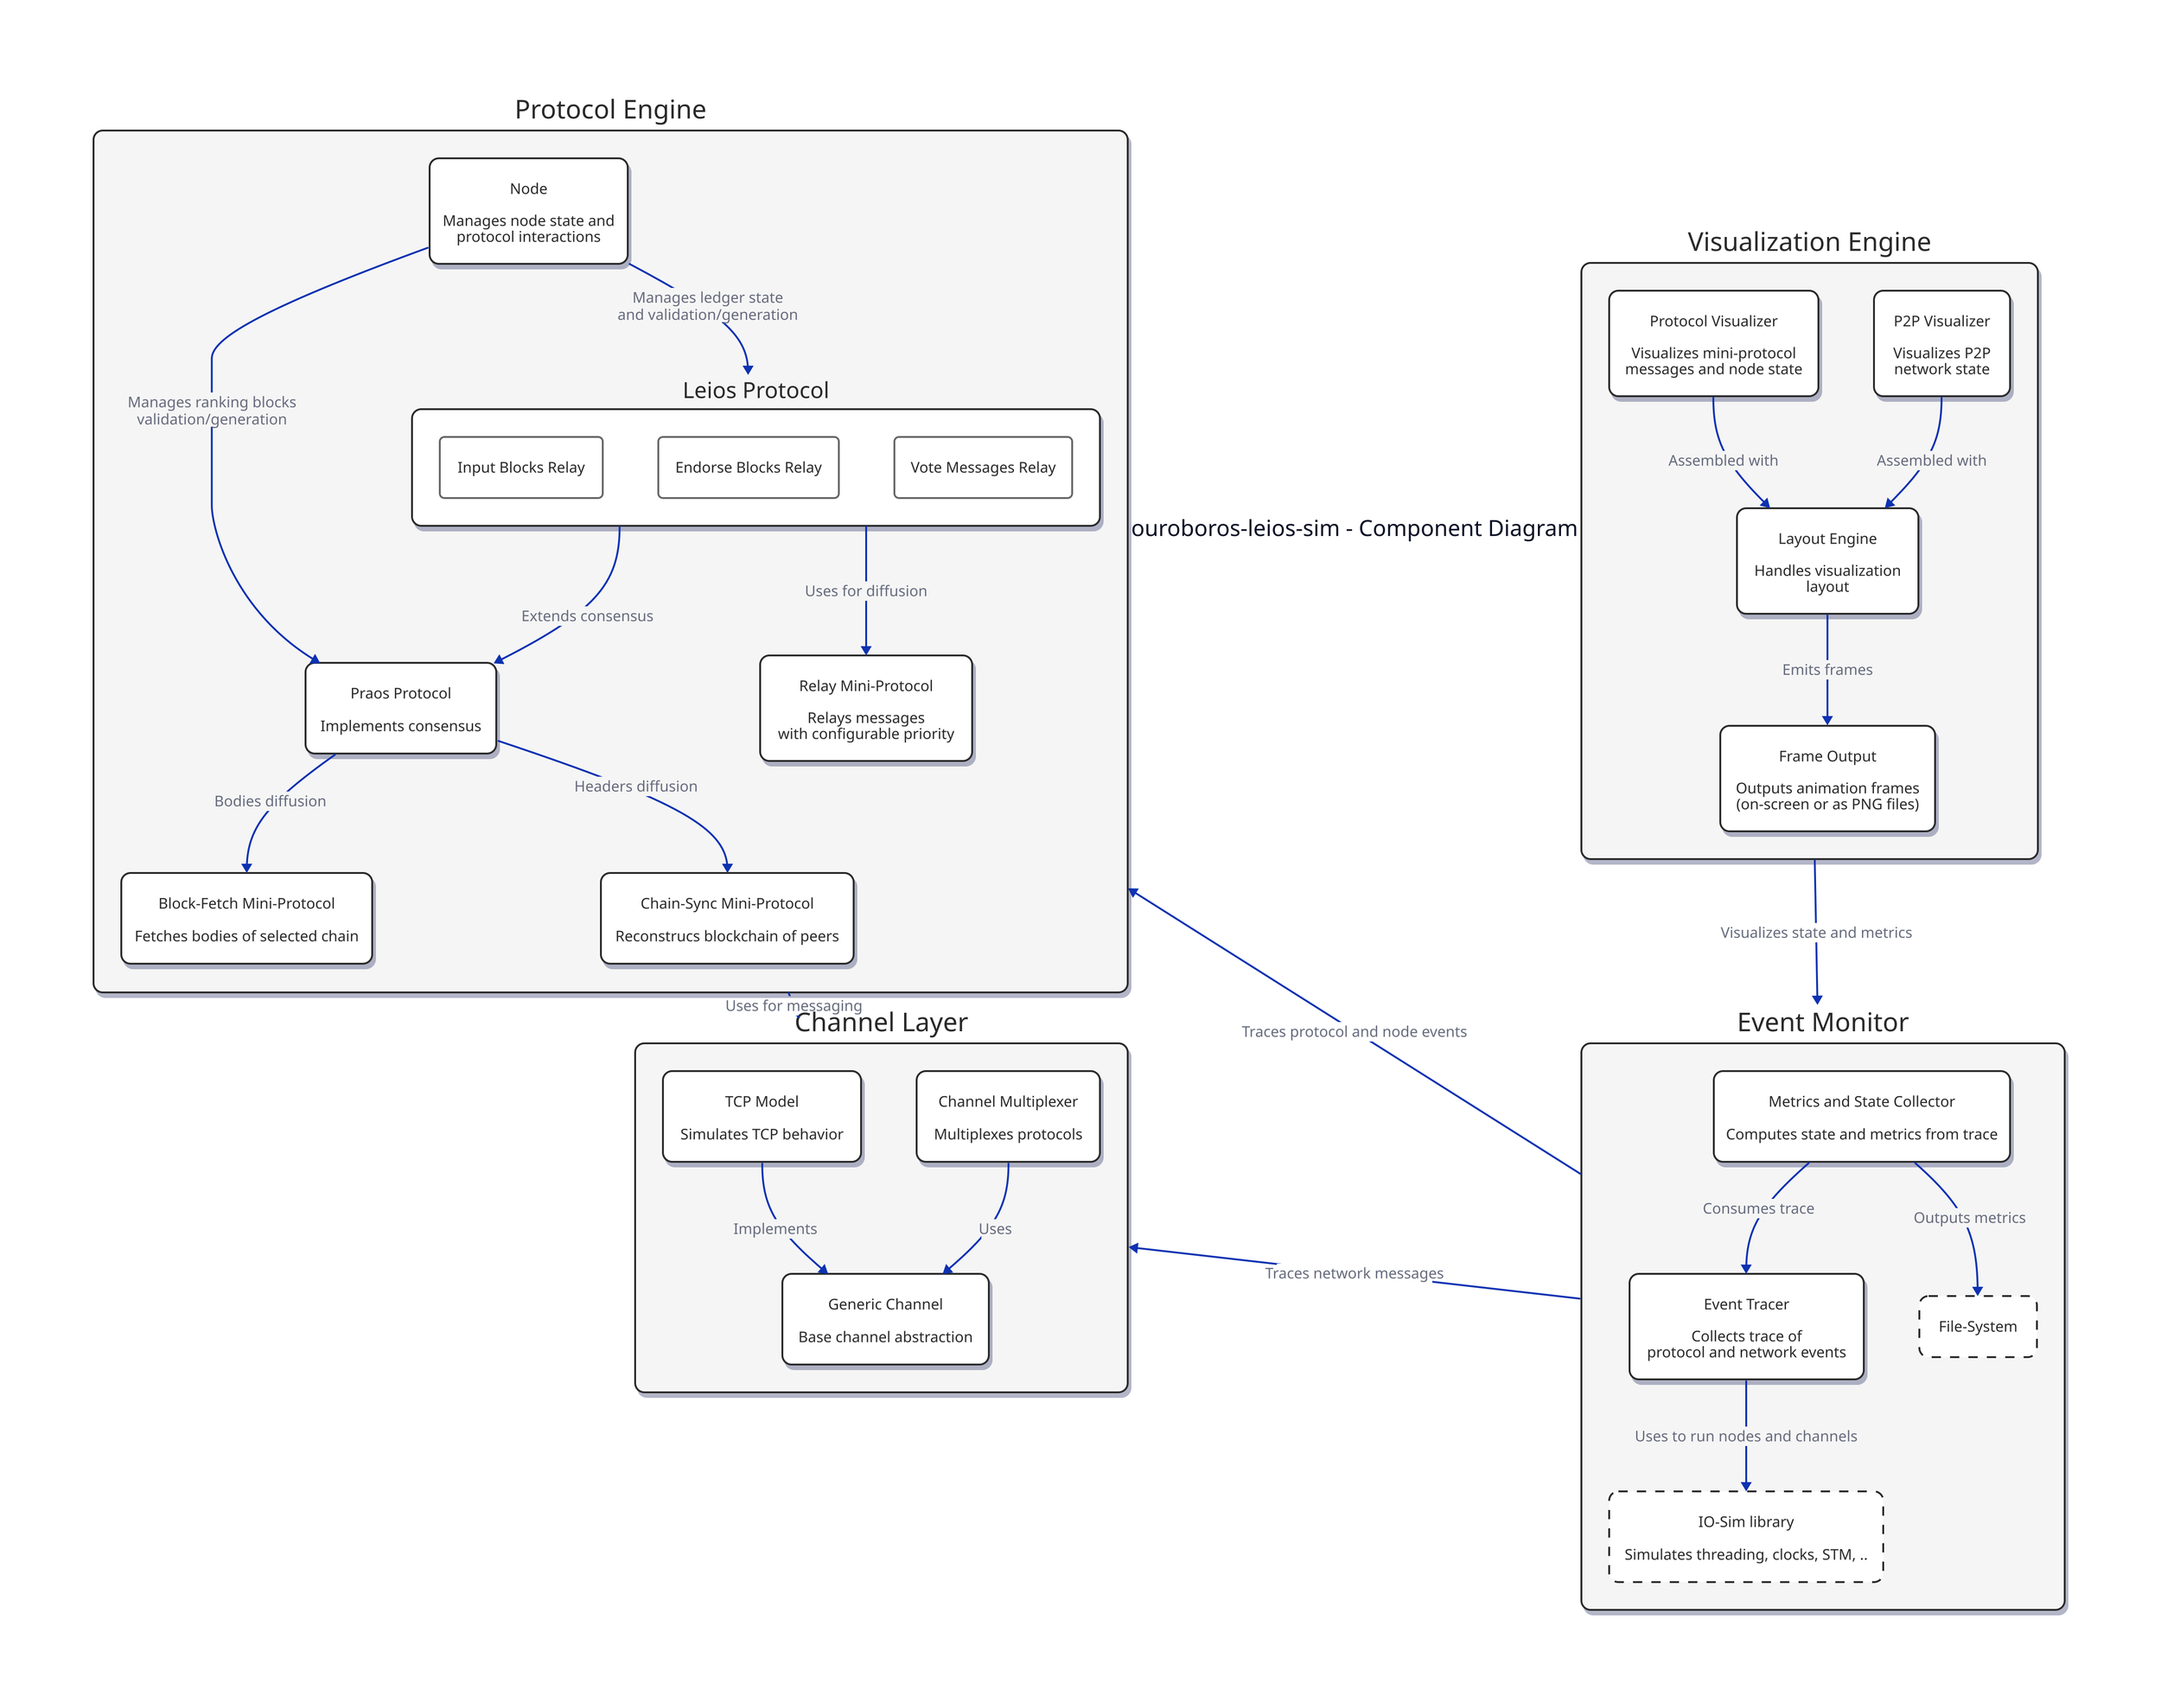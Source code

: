 title: {
  label: "ouroboros-leios-sim - Component Diagram"
  near: top-center
  shape: text
  style.font-size: 24
  style.bold: true
}

# Styles
classes: {
  component: {
    style: {
      stroke: "#2a2a2a"
      fill: "#ffffff"
      font-color: "#2a2a2a"
      border-radius: 10
      shadow: true
    }
  }
  container: {
    style: {
      stroke: "#2a2a2a"
      fill: "#f5f5f5"
      font-color: "#2a2a2a"
      border-radius: 10
      shadow: true
    }
  }
  subcomponent: {
    style: {
      stroke: "#666666"
      fill: "#ffffff"
      font-color: "#2a2a2a"
      border-radius: 5
      shadow: false
    }
  }
  external: {
    style: {
      stroke: "#2a2a2a"
      fill: "#ffffff"
      font-color: "#2a2a2a"
      border-radius: 10
      stroke-dash: 5
    }
  }
}


# Protocol Engine Container
protocol-engine: {
  near: center-left
  class: container
  label: "Protocol Engine"

  praos: {
    class: component
    label: "Praos Protocol\n\nImplements consensus"
  }

  chain-sync: {
      class: component
      label: "Chain-Sync Mini-Protocol\n\nReconstrucs blockchain of peers"
  }
  block-fetch: {
      class: component
      label: "Block-Fetch Mini-Protocol\n\nFetches bodies of selected chain"
  }

  leios: {
    class: component
    label: "Leios Protocol"
    ib-relay: {
      class: subcomponent
      label: "Input Blocks Relay"
    }
    eb-relay: {
      class: subcomponent
      label: "Endorse Blocks Relay"
    }
    vote-relay: {
      class: subcomponent
      label: "Vote Messages Relay"
    }
  }

  relay: {
    class: component
    label: "Relay Mini-Protocol\n\nRelays messages\nwith configurable priority"
  }

  node-manager: {
    class: component
    label: "Node\n\nManages node state and\nprotocol interactions"
  }
}

# Channel Layer Container 
channel-layer: {
  near: bottom-left
  class: container
  label: "Channel Layer"

  chan: {
    class: component
    label: "Generic Channel\n\nBase channel abstraction"
  }

  tcp: {
    class: component
    label: "TCP Model\n\nSimulates TCP behavior"
  }

  mux: {
    class: component
    label: "Channel Multiplexer\n\nMultiplexes protocols"
  }

  # driver: {
  #   class: component
  #   label: "Channel Driver\n\nManages protocol\nchannels"
  # }
}

# Visualization Engine Container
viz-engine: {
  near: center-right
  class: container
  label: "Visualization Engine"

  layout: {
    class: component
    label: "Layout Engine\n\nHandles visualization\nlayout"
  }

  protocol-viz: {
    class: component
    label: "Protocol Visualizer\n\nVisualizes mini-protocol\n messages and node state"
  }

  p2p-viz: {
    class: component
    label: "P2P Visualizer\n\nVisualizes P2P\nnetwork state"
  }

  frame-output: {
    class: component
    label: "Frame Output\n\nOutputs animation frames\n(on-screen or as PNG files)"
  }
  protocol-viz -> layout: "Assembled with"
  p2p-viz -> layout: "Assembled with"
  layout -> frame-output: "Emits frames"
}

# Event Monitor Container
monitor: {
  near: bottom-right
  class: container
  label: "Event Monitor"

  metrics: {
    class: component
    label: "Metrics and State Collector\n\nComputes state and metrics from trace"
  }

  tracer: {
    class: component
    label: "Event Tracer\n\nCollects trace of\n protocol and network events"
  }

  io-sim: {
    class: external
    label: "IO-Sim library\n\nSimulates threading, clocks, STM, .."
  }

  file-system: {
    class: external
    label: "File-System"
  }

  tracer -> io-sim: "Uses to run nodes and channels"
  metrics -> tracer: "Consumes trace"
  metrics -> file-system: "Outputs metrics"
}

# Core Layer Relationships
channel-layer.tcp -> channel-layer.chan: "Implements"
channel-layer.mux -> channel-layer.chan: "Uses"
# channel-layer.driver -> channel-layer.chan: "Uses"
# channel-layer.mux -> channel-layer.tcp: "Multiplexes over"
# channel-layer.driver -> channel-layer.mux: "Uses for routing"

# Protocol Layer Relationships
protocol-engine -> channel-layer: "Uses for messaging"
protocol-engine.praos -> protocol-engine.block-fetch:"Bodies diffusion"
protocol-engine.praos -> protocol-engine.chain-sync:"Headers diffusion"
protocol-engine.leios -> protocol-engine.praos: "Extends consensus"
protocol-engine.leios -> protocol-engine.relay: "Uses for diffusion"
protocol-engine.node-manager -> protocol-engine.praos: "Manages ranking blocks\nvalidation/generation"
protocol-engine.node-manager -> protocol-engine.leios: "Manages ledger state\nand validation/generation"

# Visualization Layer Relationships
viz-engine -> monitor: "Visualizes state and metrics"

# Monitoring Relationships
monitor -> channel-layer: "Traces network messages"
monitor -> protocol-engine: "Traces protocol and node events"
